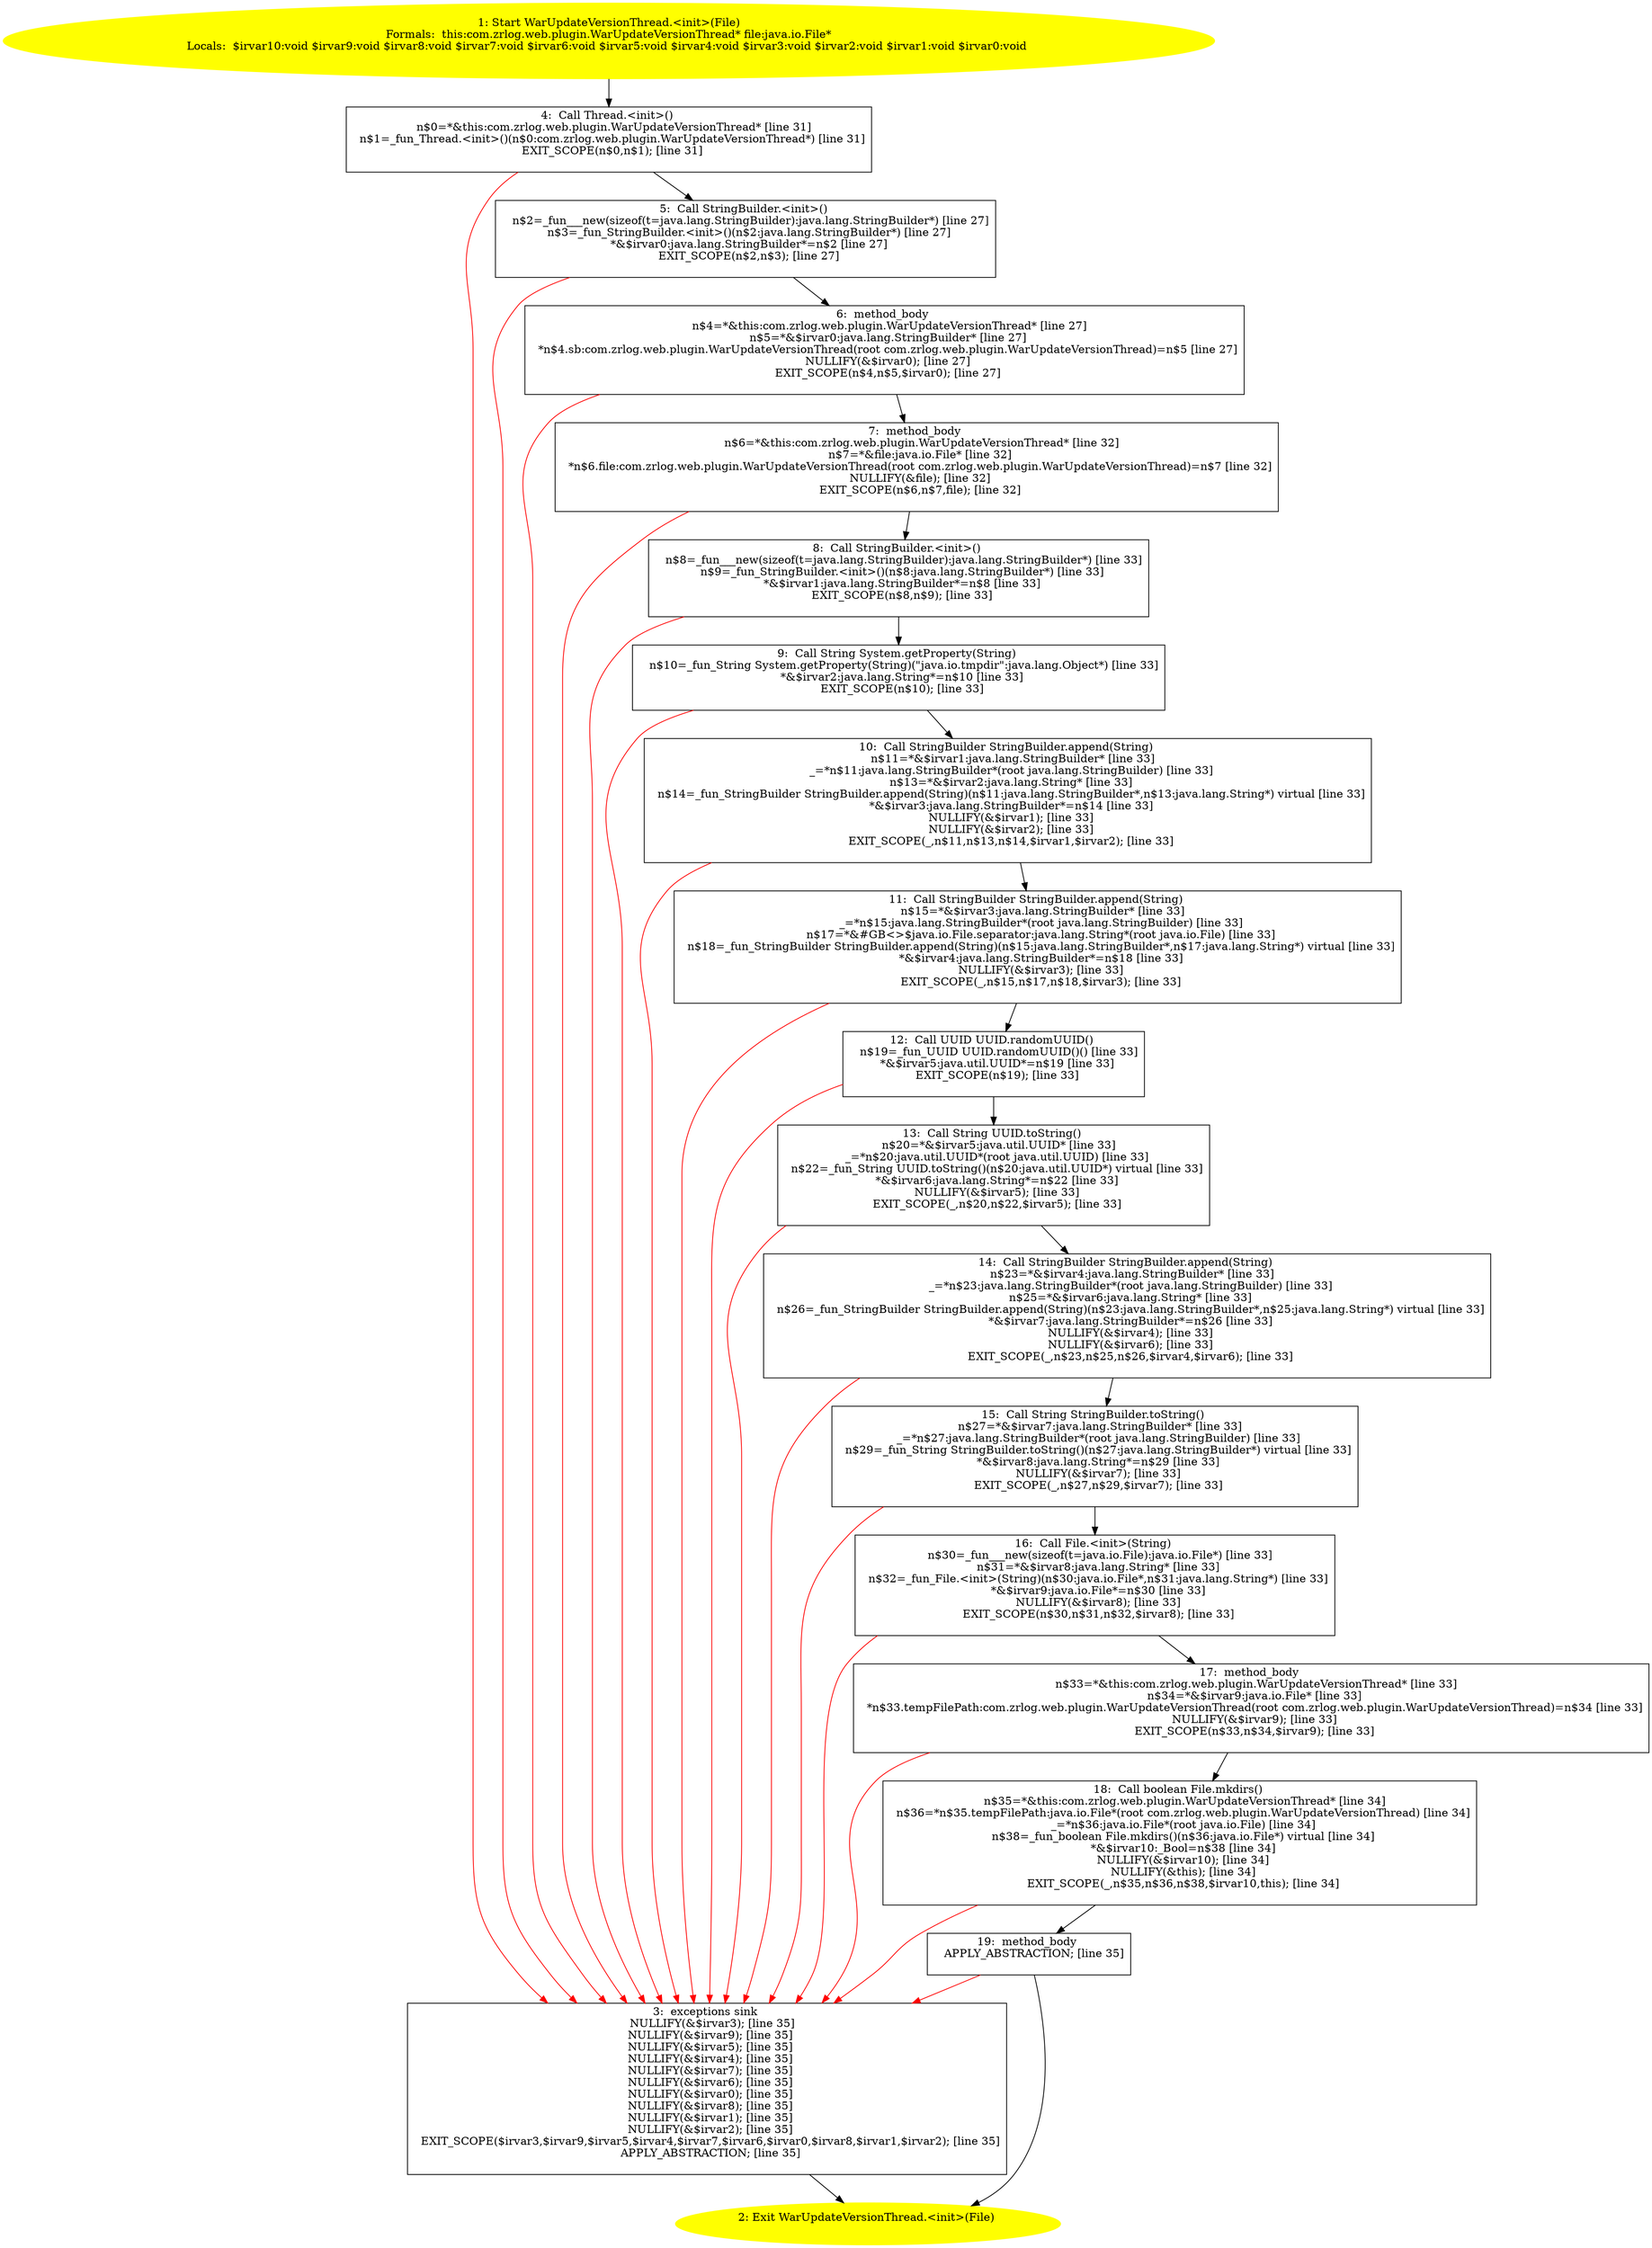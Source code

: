 /* @generated */
digraph cfg {
"com.zrlog.web.plugin.WarUpdateVersionThread.<init>(java.io.File).6de1901e51ecf8fc917c73300aa60d0c_1" [label="1: Start WarUpdateVersionThread.<init>(File)\nFormals:  this:com.zrlog.web.plugin.WarUpdateVersionThread* file:java.io.File*\nLocals:  $irvar10:void $irvar9:void $irvar8:void $irvar7:void $irvar6:void $irvar5:void $irvar4:void $irvar3:void $irvar2:void $irvar1:void $irvar0:void \n  " color=yellow style=filled]
	

	 "com.zrlog.web.plugin.WarUpdateVersionThread.<init>(java.io.File).6de1901e51ecf8fc917c73300aa60d0c_1" -> "com.zrlog.web.plugin.WarUpdateVersionThread.<init>(java.io.File).6de1901e51ecf8fc917c73300aa60d0c_4" ;
"com.zrlog.web.plugin.WarUpdateVersionThread.<init>(java.io.File).6de1901e51ecf8fc917c73300aa60d0c_2" [label="2: Exit WarUpdateVersionThread.<init>(File) \n  " color=yellow style=filled]
	

"com.zrlog.web.plugin.WarUpdateVersionThread.<init>(java.io.File).6de1901e51ecf8fc917c73300aa60d0c_3" [label="3:  exceptions sink \n   NULLIFY(&$irvar3); [line 35]\n  NULLIFY(&$irvar9); [line 35]\n  NULLIFY(&$irvar5); [line 35]\n  NULLIFY(&$irvar4); [line 35]\n  NULLIFY(&$irvar7); [line 35]\n  NULLIFY(&$irvar6); [line 35]\n  NULLIFY(&$irvar0); [line 35]\n  NULLIFY(&$irvar8); [line 35]\n  NULLIFY(&$irvar1); [line 35]\n  NULLIFY(&$irvar2); [line 35]\n  EXIT_SCOPE($irvar3,$irvar9,$irvar5,$irvar4,$irvar7,$irvar6,$irvar0,$irvar8,$irvar1,$irvar2); [line 35]\n  APPLY_ABSTRACTION; [line 35]\n " shape="box"]
	

	 "com.zrlog.web.plugin.WarUpdateVersionThread.<init>(java.io.File).6de1901e51ecf8fc917c73300aa60d0c_3" -> "com.zrlog.web.plugin.WarUpdateVersionThread.<init>(java.io.File).6de1901e51ecf8fc917c73300aa60d0c_2" ;
"com.zrlog.web.plugin.WarUpdateVersionThread.<init>(java.io.File).6de1901e51ecf8fc917c73300aa60d0c_4" [label="4:  Call Thread.<init>() \n   n$0=*&this:com.zrlog.web.plugin.WarUpdateVersionThread* [line 31]\n  n$1=_fun_Thread.<init>()(n$0:com.zrlog.web.plugin.WarUpdateVersionThread*) [line 31]\n  EXIT_SCOPE(n$0,n$1); [line 31]\n " shape="box"]
	

	 "com.zrlog.web.plugin.WarUpdateVersionThread.<init>(java.io.File).6de1901e51ecf8fc917c73300aa60d0c_4" -> "com.zrlog.web.plugin.WarUpdateVersionThread.<init>(java.io.File).6de1901e51ecf8fc917c73300aa60d0c_5" ;
	 "com.zrlog.web.plugin.WarUpdateVersionThread.<init>(java.io.File).6de1901e51ecf8fc917c73300aa60d0c_4" -> "com.zrlog.web.plugin.WarUpdateVersionThread.<init>(java.io.File).6de1901e51ecf8fc917c73300aa60d0c_3" [color="red" ];
"com.zrlog.web.plugin.WarUpdateVersionThread.<init>(java.io.File).6de1901e51ecf8fc917c73300aa60d0c_5" [label="5:  Call StringBuilder.<init>() \n   n$2=_fun___new(sizeof(t=java.lang.StringBuilder):java.lang.StringBuilder*) [line 27]\n  n$3=_fun_StringBuilder.<init>()(n$2:java.lang.StringBuilder*) [line 27]\n  *&$irvar0:java.lang.StringBuilder*=n$2 [line 27]\n  EXIT_SCOPE(n$2,n$3); [line 27]\n " shape="box"]
	

	 "com.zrlog.web.plugin.WarUpdateVersionThread.<init>(java.io.File).6de1901e51ecf8fc917c73300aa60d0c_5" -> "com.zrlog.web.plugin.WarUpdateVersionThread.<init>(java.io.File).6de1901e51ecf8fc917c73300aa60d0c_6" ;
	 "com.zrlog.web.plugin.WarUpdateVersionThread.<init>(java.io.File).6de1901e51ecf8fc917c73300aa60d0c_5" -> "com.zrlog.web.plugin.WarUpdateVersionThread.<init>(java.io.File).6de1901e51ecf8fc917c73300aa60d0c_3" [color="red" ];
"com.zrlog.web.plugin.WarUpdateVersionThread.<init>(java.io.File).6de1901e51ecf8fc917c73300aa60d0c_6" [label="6:  method_body \n   n$4=*&this:com.zrlog.web.plugin.WarUpdateVersionThread* [line 27]\n  n$5=*&$irvar0:java.lang.StringBuilder* [line 27]\n  *n$4.sb:com.zrlog.web.plugin.WarUpdateVersionThread(root com.zrlog.web.plugin.WarUpdateVersionThread)=n$5 [line 27]\n  NULLIFY(&$irvar0); [line 27]\n  EXIT_SCOPE(n$4,n$5,$irvar0); [line 27]\n " shape="box"]
	

	 "com.zrlog.web.plugin.WarUpdateVersionThread.<init>(java.io.File).6de1901e51ecf8fc917c73300aa60d0c_6" -> "com.zrlog.web.plugin.WarUpdateVersionThread.<init>(java.io.File).6de1901e51ecf8fc917c73300aa60d0c_7" ;
	 "com.zrlog.web.plugin.WarUpdateVersionThread.<init>(java.io.File).6de1901e51ecf8fc917c73300aa60d0c_6" -> "com.zrlog.web.plugin.WarUpdateVersionThread.<init>(java.io.File).6de1901e51ecf8fc917c73300aa60d0c_3" [color="red" ];
"com.zrlog.web.plugin.WarUpdateVersionThread.<init>(java.io.File).6de1901e51ecf8fc917c73300aa60d0c_7" [label="7:  method_body \n   n$6=*&this:com.zrlog.web.plugin.WarUpdateVersionThread* [line 32]\n  n$7=*&file:java.io.File* [line 32]\n  *n$6.file:com.zrlog.web.plugin.WarUpdateVersionThread(root com.zrlog.web.plugin.WarUpdateVersionThread)=n$7 [line 32]\n  NULLIFY(&file); [line 32]\n  EXIT_SCOPE(n$6,n$7,file); [line 32]\n " shape="box"]
	

	 "com.zrlog.web.plugin.WarUpdateVersionThread.<init>(java.io.File).6de1901e51ecf8fc917c73300aa60d0c_7" -> "com.zrlog.web.plugin.WarUpdateVersionThread.<init>(java.io.File).6de1901e51ecf8fc917c73300aa60d0c_8" ;
	 "com.zrlog.web.plugin.WarUpdateVersionThread.<init>(java.io.File).6de1901e51ecf8fc917c73300aa60d0c_7" -> "com.zrlog.web.plugin.WarUpdateVersionThread.<init>(java.io.File).6de1901e51ecf8fc917c73300aa60d0c_3" [color="red" ];
"com.zrlog.web.plugin.WarUpdateVersionThread.<init>(java.io.File).6de1901e51ecf8fc917c73300aa60d0c_8" [label="8:  Call StringBuilder.<init>() \n   n$8=_fun___new(sizeof(t=java.lang.StringBuilder):java.lang.StringBuilder*) [line 33]\n  n$9=_fun_StringBuilder.<init>()(n$8:java.lang.StringBuilder*) [line 33]\n  *&$irvar1:java.lang.StringBuilder*=n$8 [line 33]\n  EXIT_SCOPE(n$8,n$9); [line 33]\n " shape="box"]
	

	 "com.zrlog.web.plugin.WarUpdateVersionThread.<init>(java.io.File).6de1901e51ecf8fc917c73300aa60d0c_8" -> "com.zrlog.web.plugin.WarUpdateVersionThread.<init>(java.io.File).6de1901e51ecf8fc917c73300aa60d0c_9" ;
	 "com.zrlog.web.plugin.WarUpdateVersionThread.<init>(java.io.File).6de1901e51ecf8fc917c73300aa60d0c_8" -> "com.zrlog.web.plugin.WarUpdateVersionThread.<init>(java.io.File).6de1901e51ecf8fc917c73300aa60d0c_3" [color="red" ];
"com.zrlog.web.plugin.WarUpdateVersionThread.<init>(java.io.File).6de1901e51ecf8fc917c73300aa60d0c_9" [label="9:  Call String System.getProperty(String) \n   n$10=_fun_String System.getProperty(String)(\"java.io.tmpdir\":java.lang.Object*) [line 33]\n  *&$irvar2:java.lang.String*=n$10 [line 33]\n  EXIT_SCOPE(n$10); [line 33]\n " shape="box"]
	

	 "com.zrlog.web.plugin.WarUpdateVersionThread.<init>(java.io.File).6de1901e51ecf8fc917c73300aa60d0c_9" -> "com.zrlog.web.plugin.WarUpdateVersionThread.<init>(java.io.File).6de1901e51ecf8fc917c73300aa60d0c_10" ;
	 "com.zrlog.web.plugin.WarUpdateVersionThread.<init>(java.io.File).6de1901e51ecf8fc917c73300aa60d0c_9" -> "com.zrlog.web.plugin.WarUpdateVersionThread.<init>(java.io.File).6de1901e51ecf8fc917c73300aa60d0c_3" [color="red" ];
"com.zrlog.web.plugin.WarUpdateVersionThread.<init>(java.io.File).6de1901e51ecf8fc917c73300aa60d0c_10" [label="10:  Call StringBuilder StringBuilder.append(String) \n   n$11=*&$irvar1:java.lang.StringBuilder* [line 33]\n  _=*n$11:java.lang.StringBuilder*(root java.lang.StringBuilder) [line 33]\n  n$13=*&$irvar2:java.lang.String* [line 33]\n  n$14=_fun_StringBuilder StringBuilder.append(String)(n$11:java.lang.StringBuilder*,n$13:java.lang.String*) virtual [line 33]\n  *&$irvar3:java.lang.StringBuilder*=n$14 [line 33]\n  NULLIFY(&$irvar1); [line 33]\n  NULLIFY(&$irvar2); [line 33]\n  EXIT_SCOPE(_,n$11,n$13,n$14,$irvar1,$irvar2); [line 33]\n " shape="box"]
	

	 "com.zrlog.web.plugin.WarUpdateVersionThread.<init>(java.io.File).6de1901e51ecf8fc917c73300aa60d0c_10" -> "com.zrlog.web.plugin.WarUpdateVersionThread.<init>(java.io.File).6de1901e51ecf8fc917c73300aa60d0c_11" ;
	 "com.zrlog.web.plugin.WarUpdateVersionThread.<init>(java.io.File).6de1901e51ecf8fc917c73300aa60d0c_10" -> "com.zrlog.web.plugin.WarUpdateVersionThread.<init>(java.io.File).6de1901e51ecf8fc917c73300aa60d0c_3" [color="red" ];
"com.zrlog.web.plugin.WarUpdateVersionThread.<init>(java.io.File).6de1901e51ecf8fc917c73300aa60d0c_11" [label="11:  Call StringBuilder StringBuilder.append(String) \n   n$15=*&$irvar3:java.lang.StringBuilder* [line 33]\n  _=*n$15:java.lang.StringBuilder*(root java.lang.StringBuilder) [line 33]\n  n$17=*&#GB<>$java.io.File.separator:java.lang.String*(root java.io.File) [line 33]\n  n$18=_fun_StringBuilder StringBuilder.append(String)(n$15:java.lang.StringBuilder*,n$17:java.lang.String*) virtual [line 33]\n  *&$irvar4:java.lang.StringBuilder*=n$18 [line 33]\n  NULLIFY(&$irvar3); [line 33]\n  EXIT_SCOPE(_,n$15,n$17,n$18,$irvar3); [line 33]\n " shape="box"]
	

	 "com.zrlog.web.plugin.WarUpdateVersionThread.<init>(java.io.File).6de1901e51ecf8fc917c73300aa60d0c_11" -> "com.zrlog.web.plugin.WarUpdateVersionThread.<init>(java.io.File).6de1901e51ecf8fc917c73300aa60d0c_12" ;
	 "com.zrlog.web.plugin.WarUpdateVersionThread.<init>(java.io.File).6de1901e51ecf8fc917c73300aa60d0c_11" -> "com.zrlog.web.plugin.WarUpdateVersionThread.<init>(java.io.File).6de1901e51ecf8fc917c73300aa60d0c_3" [color="red" ];
"com.zrlog.web.plugin.WarUpdateVersionThread.<init>(java.io.File).6de1901e51ecf8fc917c73300aa60d0c_12" [label="12:  Call UUID UUID.randomUUID() \n   n$19=_fun_UUID UUID.randomUUID()() [line 33]\n  *&$irvar5:java.util.UUID*=n$19 [line 33]\n  EXIT_SCOPE(n$19); [line 33]\n " shape="box"]
	

	 "com.zrlog.web.plugin.WarUpdateVersionThread.<init>(java.io.File).6de1901e51ecf8fc917c73300aa60d0c_12" -> "com.zrlog.web.plugin.WarUpdateVersionThread.<init>(java.io.File).6de1901e51ecf8fc917c73300aa60d0c_13" ;
	 "com.zrlog.web.plugin.WarUpdateVersionThread.<init>(java.io.File).6de1901e51ecf8fc917c73300aa60d0c_12" -> "com.zrlog.web.plugin.WarUpdateVersionThread.<init>(java.io.File).6de1901e51ecf8fc917c73300aa60d0c_3" [color="red" ];
"com.zrlog.web.plugin.WarUpdateVersionThread.<init>(java.io.File).6de1901e51ecf8fc917c73300aa60d0c_13" [label="13:  Call String UUID.toString() \n   n$20=*&$irvar5:java.util.UUID* [line 33]\n  _=*n$20:java.util.UUID*(root java.util.UUID) [line 33]\n  n$22=_fun_String UUID.toString()(n$20:java.util.UUID*) virtual [line 33]\n  *&$irvar6:java.lang.String*=n$22 [line 33]\n  NULLIFY(&$irvar5); [line 33]\n  EXIT_SCOPE(_,n$20,n$22,$irvar5); [line 33]\n " shape="box"]
	

	 "com.zrlog.web.plugin.WarUpdateVersionThread.<init>(java.io.File).6de1901e51ecf8fc917c73300aa60d0c_13" -> "com.zrlog.web.plugin.WarUpdateVersionThread.<init>(java.io.File).6de1901e51ecf8fc917c73300aa60d0c_14" ;
	 "com.zrlog.web.plugin.WarUpdateVersionThread.<init>(java.io.File).6de1901e51ecf8fc917c73300aa60d0c_13" -> "com.zrlog.web.plugin.WarUpdateVersionThread.<init>(java.io.File).6de1901e51ecf8fc917c73300aa60d0c_3" [color="red" ];
"com.zrlog.web.plugin.WarUpdateVersionThread.<init>(java.io.File).6de1901e51ecf8fc917c73300aa60d0c_14" [label="14:  Call StringBuilder StringBuilder.append(String) \n   n$23=*&$irvar4:java.lang.StringBuilder* [line 33]\n  _=*n$23:java.lang.StringBuilder*(root java.lang.StringBuilder) [line 33]\n  n$25=*&$irvar6:java.lang.String* [line 33]\n  n$26=_fun_StringBuilder StringBuilder.append(String)(n$23:java.lang.StringBuilder*,n$25:java.lang.String*) virtual [line 33]\n  *&$irvar7:java.lang.StringBuilder*=n$26 [line 33]\n  NULLIFY(&$irvar4); [line 33]\n  NULLIFY(&$irvar6); [line 33]\n  EXIT_SCOPE(_,n$23,n$25,n$26,$irvar4,$irvar6); [line 33]\n " shape="box"]
	

	 "com.zrlog.web.plugin.WarUpdateVersionThread.<init>(java.io.File).6de1901e51ecf8fc917c73300aa60d0c_14" -> "com.zrlog.web.plugin.WarUpdateVersionThread.<init>(java.io.File).6de1901e51ecf8fc917c73300aa60d0c_15" ;
	 "com.zrlog.web.plugin.WarUpdateVersionThread.<init>(java.io.File).6de1901e51ecf8fc917c73300aa60d0c_14" -> "com.zrlog.web.plugin.WarUpdateVersionThread.<init>(java.io.File).6de1901e51ecf8fc917c73300aa60d0c_3" [color="red" ];
"com.zrlog.web.plugin.WarUpdateVersionThread.<init>(java.io.File).6de1901e51ecf8fc917c73300aa60d0c_15" [label="15:  Call String StringBuilder.toString() \n   n$27=*&$irvar7:java.lang.StringBuilder* [line 33]\n  _=*n$27:java.lang.StringBuilder*(root java.lang.StringBuilder) [line 33]\n  n$29=_fun_String StringBuilder.toString()(n$27:java.lang.StringBuilder*) virtual [line 33]\n  *&$irvar8:java.lang.String*=n$29 [line 33]\n  NULLIFY(&$irvar7); [line 33]\n  EXIT_SCOPE(_,n$27,n$29,$irvar7); [line 33]\n " shape="box"]
	

	 "com.zrlog.web.plugin.WarUpdateVersionThread.<init>(java.io.File).6de1901e51ecf8fc917c73300aa60d0c_15" -> "com.zrlog.web.plugin.WarUpdateVersionThread.<init>(java.io.File).6de1901e51ecf8fc917c73300aa60d0c_16" ;
	 "com.zrlog.web.plugin.WarUpdateVersionThread.<init>(java.io.File).6de1901e51ecf8fc917c73300aa60d0c_15" -> "com.zrlog.web.plugin.WarUpdateVersionThread.<init>(java.io.File).6de1901e51ecf8fc917c73300aa60d0c_3" [color="red" ];
"com.zrlog.web.plugin.WarUpdateVersionThread.<init>(java.io.File).6de1901e51ecf8fc917c73300aa60d0c_16" [label="16:  Call File.<init>(String) \n   n$30=_fun___new(sizeof(t=java.io.File):java.io.File*) [line 33]\n  n$31=*&$irvar8:java.lang.String* [line 33]\n  n$32=_fun_File.<init>(String)(n$30:java.io.File*,n$31:java.lang.String*) [line 33]\n  *&$irvar9:java.io.File*=n$30 [line 33]\n  NULLIFY(&$irvar8); [line 33]\n  EXIT_SCOPE(n$30,n$31,n$32,$irvar8); [line 33]\n " shape="box"]
	

	 "com.zrlog.web.plugin.WarUpdateVersionThread.<init>(java.io.File).6de1901e51ecf8fc917c73300aa60d0c_16" -> "com.zrlog.web.plugin.WarUpdateVersionThread.<init>(java.io.File).6de1901e51ecf8fc917c73300aa60d0c_17" ;
	 "com.zrlog.web.plugin.WarUpdateVersionThread.<init>(java.io.File).6de1901e51ecf8fc917c73300aa60d0c_16" -> "com.zrlog.web.plugin.WarUpdateVersionThread.<init>(java.io.File).6de1901e51ecf8fc917c73300aa60d0c_3" [color="red" ];
"com.zrlog.web.plugin.WarUpdateVersionThread.<init>(java.io.File).6de1901e51ecf8fc917c73300aa60d0c_17" [label="17:  method_body \n   n$33=*&this:com.zrlog.web.plugin.WarUpdateVersionThread* [line 33]\n  n$34=*&$irvar9:java.io.File* [line 33]\n  *n$33.tempFilePath:com.zrlog.web.plugin.WarUpdateVersionThread(root com.zrlog.web.plugin.WarUpdateVersionThread)=n$34 [line 33]\n  NULLIFY(&$irvar9); [line 33]\n  EXIT_SCOPE(n$33,n$34,$irvar9); [line 33]\n " shape="box"]
	

	 "com.zrlog.web.plugin.WarUpdateVersionThread.<init>(java.io.File).6de1901e51ecf8fc917c73300aa60d0c_17" -> "com.zrlog.web.plugin.WarUpdateVersionThread.<init>(java.io.File).6de1901e51ecf8fc917c73300aa60d0c_18" ;
	 "com.zrlog.web.plugin.WarUpdateVersionThread.<init>(java.io.File).6de1901e51ecf8fc917c73300aa60d0c_17" -> "com.zrlog.web.plugin.WarUpdateVersionThread.<init>(java.io.File).6de1901e51ecf8fc917c73300aa60d0c_3" [color="red" ];
"com.zrlog.web.plugin.WarUpdateVersionThread.<init>(java.io.File).6de1901e51ecf8fc917c73300aa60d0c_18" [label="18:  Call boolean File.mkdirs() \n   n$35=*&this:com.zrlog.web.plugin.WarUpdateVersionThread* [line 34]\n  n$36=*n$35.tempFilePath:java.io.File*(root com.zrlog.web.plugin.WarUpdateVersionThread) [line 34]\n  _=*n$36:java.io.File*(root java.io.File) [line 34]\n  n$38=_fun_boolean File.mkdirs()(n$36:java.io.File*) virtual [line 34]\n  *&$irvar10:_Bool=n$38 [line 34]\n  NULLIFY(&$irvar10); [line 34]\n  NULLIFY(&this); [line 34]\n  EXIT_SCOPE(_,n$35,n$36,n$38,$irvar10,this); [line 34]\n " shape="box"]
	

	 "com.zrlog.web.plugin.WarUpdateVersionThread.<init>(java.io.File).6de1901e51ecf8fc917c73300aa60d0c_18" -> "com.zrlog.web.plugin.WarUpdateVersionThread.<init>(java.io.File).6de1901e51ecf8fc917c73300aa60d0c_19" ;
	 "com.zrlog.web.plugin.WarUpdateVersionThread.<init>(java.io.File).6de1901e51ecf8fc917c73300aa60d0c_18" -> "com.zrlog.web.plugin.WarUpdateVersionThread.<init>(java.io.File).6de1901e51ecf8fc917c73300aa60d0c_3" [color="red" ];
"com.zrlog.web.plugin.WarUpdateVersionThread.<init>(java.io.File).6de1901e51ecf8fc917c73300aa60d0c_19" [label="19:  method_body \n   APPLY_ABSTRACTION; [line 35]\n " shape="box"]
	

	 "com.zrlog.web.plugin.WarUpdateVersionThread.<init>(java.io.File).6de1901e51ecf8fc917c73300aa60d0c_19" -> "com.zrlog.web.plugin.WarUpdateVersionThread.<init>(java.io.File).6de1901e51ecf8fc917c73300aa60d0c_2" ;
	 "com.zrlog.web.plugin.WarUpdateVersionThread.<init>(java.io.File).6de1901e51ecf8fc917c73300aa60d0c_19" -> "com.zrlog.web.plugin.WarUpdateVersionThread.<init>(java.io.File).6de1901e51ecf8fc917c73300aa60d0c_3" [color="red" ];
}
